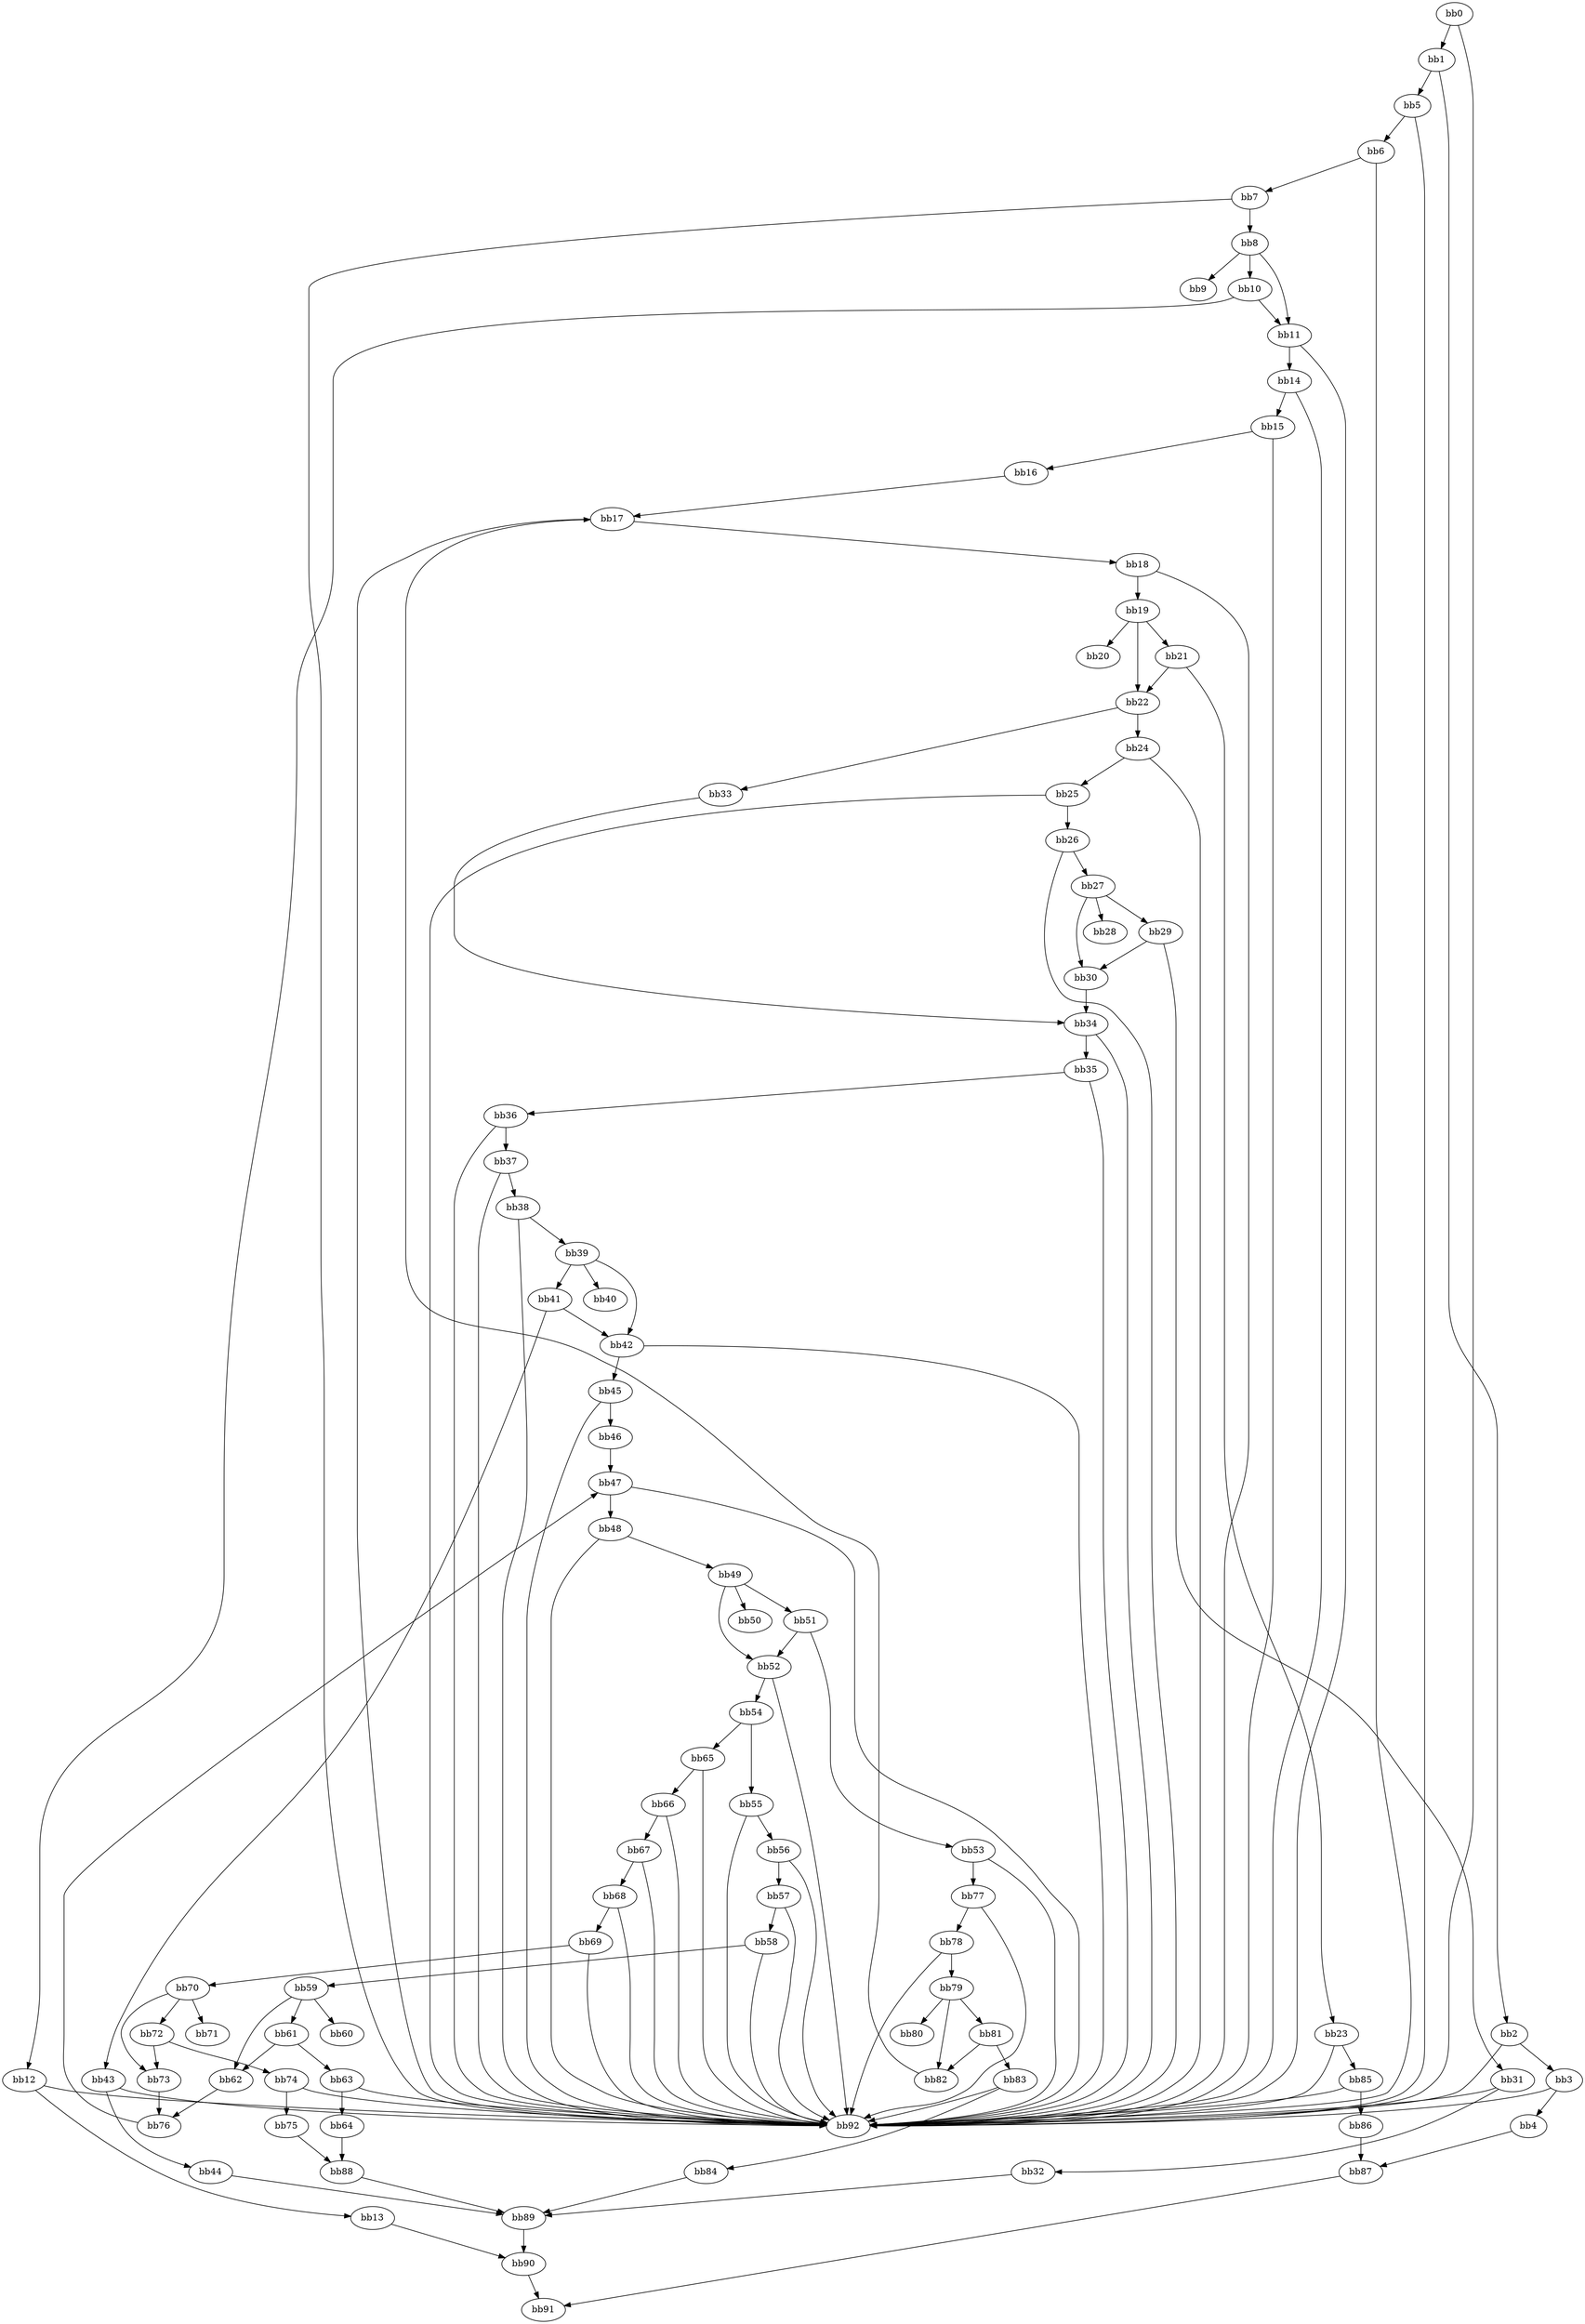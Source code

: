 digraph {
    0 [ label = "bb0\l" ]
    1 [ label = "bb1\l" ]
    2 [ label = "bb2\l" ]
    3 [ label = "bb3\l" ]
    4 [ label = "bb4\l" ]
    5 [ label = "bb5\l" ]
    6 [ label = "bb6\l" ]
    7 [ label = "bb7\l" ]
    8 [ label = "bb8\l" ]
    9 [ label = "bb9\l" ]
    10 [ label = "bb10\l" ]
    11 [ label = "bb11\l" ]
    12 [ label = "bb12\l" ]
    13 [ label = "bb13\l" ]
    14 [ label = "bb14\l" ]
    15 [ label = "bb15\l" ]
    16 [ label = "bb16\l" ]
    17 [ label = "bb17\l" ]
    18 [ label = "bb18\l" ]
    19 [ label = "bb19\l" ]
    20 [ label = "bb20\l" ]
    21 [ label = "bb21\l" ]
    22 [ label = "bb22\l" ]
    23 [ label = "bb23\l" ]
    24 [ label = "bb24\l" ]
    25 [ label = "bb25\l" ]
    26 [ label = "bb26\l" ]
    27 [ label = "bb27\l" ]
    28 [ label = "bb28\l" ]
    29 [ label = "bb29\l" ]
    30 [ label = "bb30\l" ]
    31 [ label = "bb31\l" ]
    32 [ label = "bb32\l" ]
    33 [ label = "bb33\l" ]
    34 [ label = "bb34\l" ]
    35 [ label = "bb35\l" ]
    36 [ label = "bb36\l" ]
    37 [ label = "bb37\l" ]
    38 [ label = "bb38\l" ]
    39 [ label = "bb39\l" ]
    40 [ label = "bb40\l" ]
    41 [ label = "bb41\l" ]
    42 [ label = "bb42\l" ]
    43 [ label = "bb43\l" ]
    44 [ label = "bb44\l" ]
    45 [ label = "bb45\l" ]
    46 [ label = "bb46\l" ]
    47 [ label = "bb47\l" ]
    48 [ label = "bb48\l" ]
    49 [ label = "bb49\l" ]
    50 [ label = "bb50\l" ]
    51 [ label = "bb51\l" ]
    52 [ label = "bb52\l" ]
    53 [ label = "bb53\l" ]
    54 [ label = "bb54\l" ]
    55 [ label = "bb55\l" ]
    56 [ label = "bb56\l" ]
    57 [ label = "bb57\l" ]
    58 [ label = "bb58\l" ]
    59 [ label = "bb59\l" ]
    60 [ label = "bb60\l" ]
    61 [ label = "bb61\l" ]
    62 [ label = "bb62\l" ]
    63 [ label = "bb63\l" ]
    64 [ label = "bb64\l" ]
    65 [ label = "bb65\l" ]
    66 [ label = "bb66\l" ]
    67 [ label = "bb67\l" ]
    68 [ label = "bb68\l" ]
    69 [ label = "bb69\l" ]
    70 [ label = "bb70\l" ]
    71 [ label = "bb71\l" ]
    72 [ label = "bb72\l" ]
    73 [ label = "bb73\l" ]
    74 [ label = "bb74\l" ]
    75 [ label = "bb75\l" ]
    76 [ label = "bb76\l" ]
    77 [ label = "bb77\l" ]
    78 [ label = "bb78\l" ]
    79 [ label = "bb79\l" ]
    80 [ label = "bb80\l" ]
    81 [ label = "bb81\l" ]
    82 [ label = "bb82\l" ]
    83 [ label = "bb83\l" ]
    84 [ label = "bb84\l" ]
    85 [ label = "bb85\l" ]
    86 [ label = "bb86\l" ]
    87 [ label = "bb87\l" ]
    88 [ label = "bb88\l" ]
    89 [ label = "bb89\l" ]
    90 [ label = "bb90\l" ]
    91 [ label = "bb91\l" ]
    92 [ label = "bb92\l" ]
    0 -> 1 [ ]
    0 -> 92 [ ]
    1 -> 2 [ ]
    1 -> 5 [ ]
    2 -> 3 [ ]
    2 -> 92 [ ]
    3 -> 4 [ ]
    3 -> 92 [ ]
    4 -> 87 [ ]
    5 -> 6 [ ]
    5 -> 92 [ ]
    6 -> 7 [ ]
    6 -> 92 [ ]
    7 -> 8 [ ]
    7 -> 92 [ ]
    8 -> 9 [ ]
    8 -> 10 [ ]
    8 -> 11 [ ]
    10 -> 11 [ ]
    10 -> 12 [ ]
    11 -> 14 [ ]
    11 -> 92 [ ]
    12 -> 13 [ ]
    12 -> 92 [ ]
    13 -> 90 [ ]
    14 -> 15 [ ]
    14 -> 92 [ ]
    15 -> 16 [ ]
    15 -> 92 [ ]
    16 -> 17 [ ]
    17 -> 18 [ ]
    17 -> 92 [ ]
    18 -> 19 [ ]
    18 -> 92 [ ]
    19 -> 20 [ ]
    19 -> 21 [ ]
    19 -> 22 [ ]
    21 -> 22 [ ]
    21 -> 23 [ ]
    22 -> 24 [ ]
    22 -> 33 [ ]
    23 -> 85 [ ]
    23 -> 92 [ ]
    24 -> 25 [ ]
    24 -> 92 [ ]
    25 -> 26 [ ]
    25 -> 92 [ ]
    26 -> 27 [ ]
    26 -> 92 [ ]
    27 -> 28 [ ]
    27 -> 29 [ ]
    27 -> 30 [ ]
    29 -> 30 [ ]
    29 -> 31 [ ]
    30 -> 34 [ ]
    31 -> 32 [ ]
    31 -> 92 [ ]
    32 -> 89 [ ]
    33 -> 34 [ ]
    34 -> 35 [ ]
    34 -> 92 [ ]
    35 -> 36 [ ]
    35 -> 92 [ ]
    36 -> 37 [ ]
    36 -> 92 [ ]
    37 -> 38 [ ]
    37 -> 92 [ ]
    38 -> 39 [ ]
    38 -> 92 [ ]
    39 -> 40 [ ]
    39 -> 41 [ ]
    39 -> 42 [ ]
    41 -> 42 [ ]
    41 -> 43 [ ]
    42 -> 45 [ ]
    42 -> 92 [ ]
    43 -> 44 [ ]
    43 -> 92 [ ]
    44 -> 89 [ ]
    45 -> 46 [ ]
    45 -> 92 [ ]
    46 -> 47 [ ]
    47 -> 48 [ ]
    47 -> 92 [ ]
    48 -> 49 [ ]
    48 -> 92 [ ]
    49 -> 50 [ ]
    49 -> 51 [ ]
    49 -> 52 [ ]
    51 -> 52 [ ]
    51 -> 53 [ ]
    52 -> 54 [ ]
    52 -> 92 [ ]
    53 -> 77 [ ]
    53 -> 92 [ ]
    54 -> 55 [ ]
    54 -> 65 [ ]
    55 -> 56 [ ]
    55 -> 92 [ ]
    56 -> 57 [ ]
    56 -> 92 [ ]
    57 -> 58 [ ]
    57 -> 92 [ ]
    58 -> 59 [ ]
    58 -> 92 [ ]
    59 -> 60 [ ]
    59 -> 61 [ ]
    59 -> 62 [ ]
    61 -> 62 [ ]
    61 -> 63 [ ]
    62 -> 76 [ ]
    63 -> 64 [ ]
    63 -> 92 [ ]
    64 -> 88 [ ]
    65 -> 66 [ ]
    65 -> 92 [ ]
    66 -> 67 [ ]
    66 -> 92 [ ]
    67 -> 68 [ ]
    67 -> 92 [ ]
    68 -> 69 [ ]
    68 -> 92 [ ]
    69 -> 70 [ ]
    69 -> 92 [ ]
    70 -> 71 [ ]
    70 -> 72 [ ]
    70 -> 73 [ ]
    72 -> 73 [ ]
    72 -> 74 [ ]
    73 -> 76 [ ]
    74 -> 75 [ ]
    74 -> 92 [ ]
    75 -> 88 [ ]
    76 -> 47 [ ]
    77 -> 78 [ ]
    77 -> 92 [ ]
    78 -> 79 [ ]
    78 -> 92 [ ]
    79 -> 80 [ ]
    79 -> 81 [ ]
    79 -> 82 [ ]
    81 -> 82 [ ]
    81 -> 83 [ ]
    82 -> 17 [ ]
    83 -> 84 [ ]
    83 -> 92 [ ]
    84 -> 89 [ ]
    85 -> 86 [ ]
    85 -> 92 [ ]
    86 -> 87 [ ]
    87 -> 91 [ ]
    88 -> 89 [ ]
    89 -> 90 [ ]
    90 -> 91 [ ]
}

